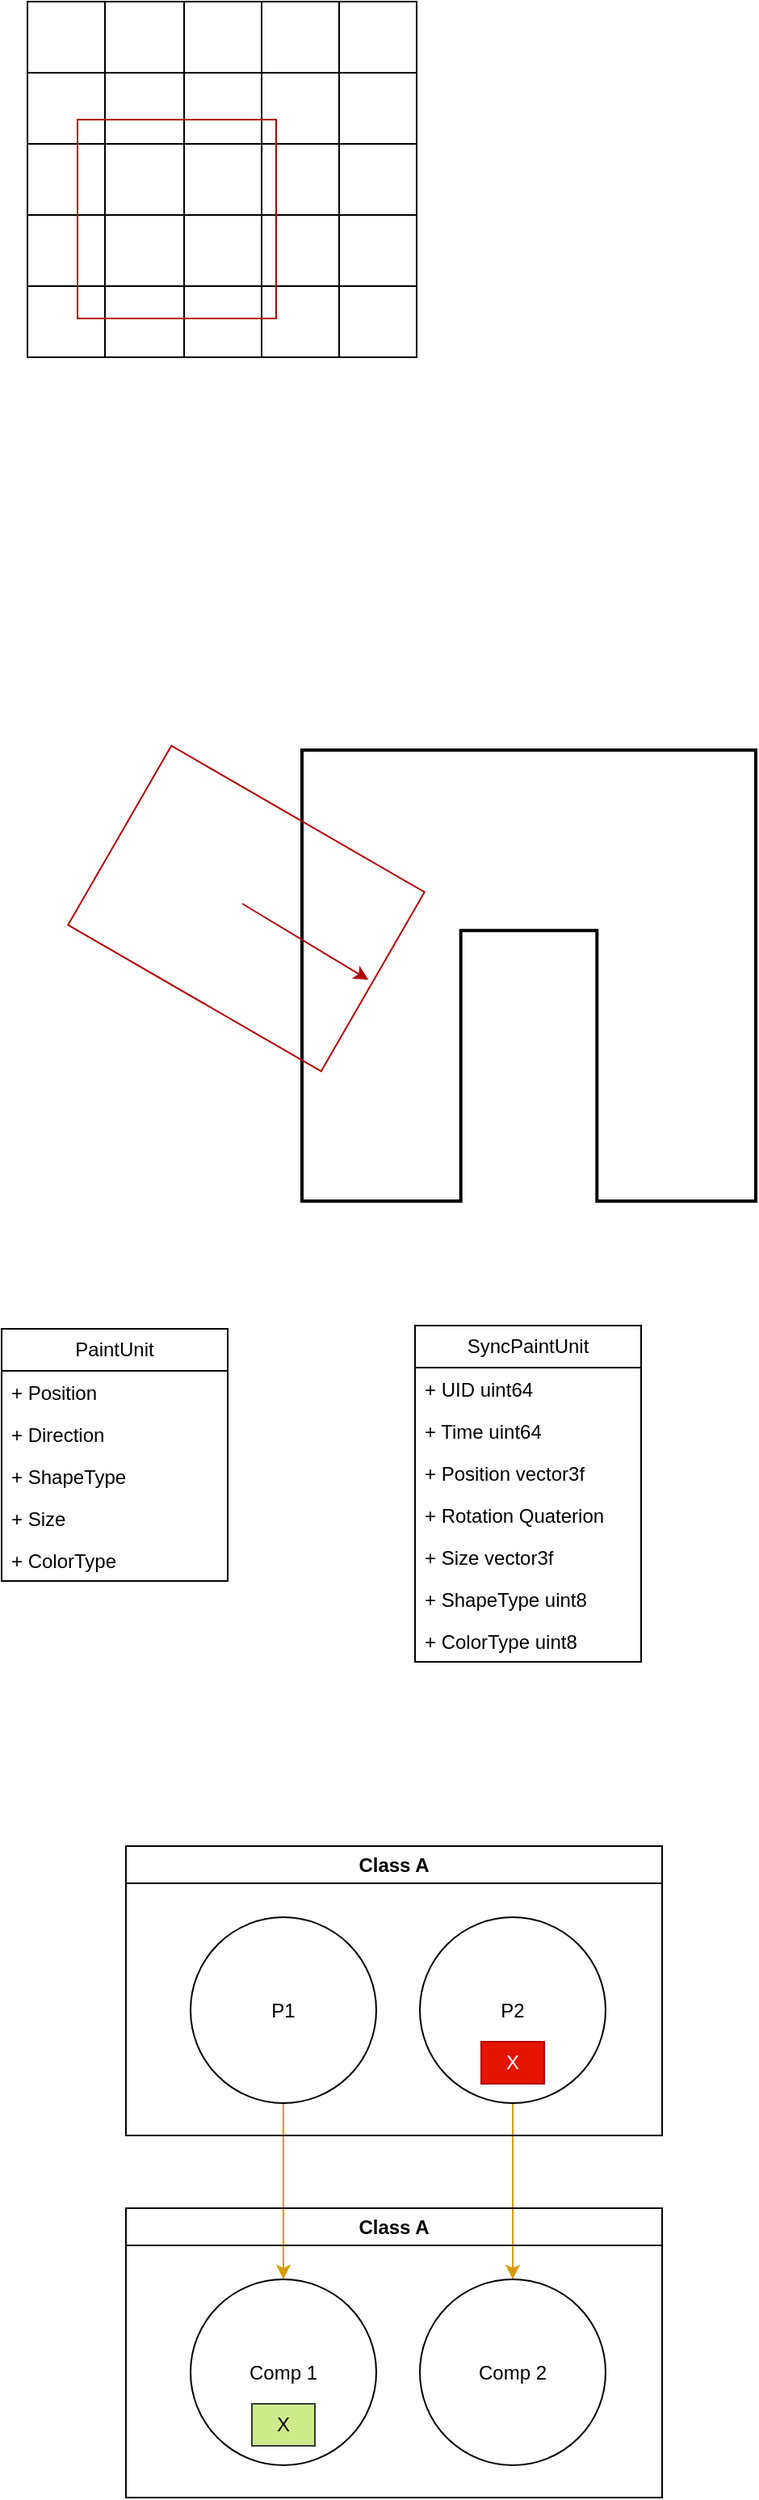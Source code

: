 <mxfile version="24.0.5" type="github">
  <diagram name="第 1 页" id="iST5wiWyrt5HzkS-5A4w">
    <mxGraphModel dx="2066" dy="1111" grid="0" gridSize="10" guides="1" tooltips="1" connect="1" arrows="1" fold="1" page="1" pageScale="1" pageWidth="827" pageHeight="1169" math="0" shadow="0">
      <root>
        <mxCell id="0" />
        <mxCell id="1" parent="0" />
        <mxCell id="P1gqE50DL2JrmioDKc2L-60" value="" style="shape=table;startSize=0;container=1;collapsible=0;childLayout=tableLayout;fontSize=16;swimlaneFillColor=none;fillColor=none;" parent="1" vertex="1">
          <mxGeometry x="82" y="72" width="241" height="220" as="geometry" />
        </mxCell>
        <mxCell id="P1gqE50DL2JrmioDKc2L-61" value="" style="shape=tableRow;horizontal=0;startSize=0;swimlaneHead=0;swimlaneBody=0;strokeColor=inherit;top=0;left=0;bottom=0;right=0;collapsible=0;dropTarget=0;fillColor=none;points=[[0,0.5],[1,0.5]];portConstraint=eastwest;fontSize=16;" parent="P1gqE50DL2JrmioDKc2L-60" vertex="1">
          <mxGeometry width="241" height="44" as="geometry" />
        </mxCell>
        <mxCell id="P1gqE50DL2JrmioDKc2L-62" value="" style="shape=partialRectangle;html=1;whiteSpace=wrap;connectable=0;strokeColor=inherit;overflow=hidden;fillColor=none;top=0;left=0;bottom=0;right=0;pointerEvents=1;fontSize=16;" parent="P1gqE50DL2JrmioDKc2L-61" vertex="1">
          <mxGeometry width="48" height="44" as="geometry">
            <mxRectangle width="48" height="44" as="alternateBounds" />
          </mxGeometry>
        </mxCell>
        <mxCell id="P1gqE50DL2JrmioDKc2L-63" value="" style="shape=partialRectangle;html=1;whiteSpace=wrap;connectable=0;strokeColor=inherit;overflow=hidden;fillColor=none;top=0;left=0;bottom=0;right=0;pointerEvents=1;fontSize=16;" parent="P1gqE50DL2JrmioDKc2L-61" vertex="1">
          <mxGeometry x="48" width="49" height="44" as="geometry">
            <mxRectangle width="49" height="44" as="alternateBounds" />
          </mxGeometry>
        </mxCell>
        <mxCell id="P1gqE50DL2JrmioDKc2L-64" value="" style="shape=partialRectangle;html=1;whiteSpace=wrap;connectable=0;strokeColor=inherit;overflow=hidden;fillColor=none;top=0;left=0;bottom=0;right=0;pointerEvents=1;fontSize=16;" parent="P1gqE50DL2JrmioDKc2L-61" vertex="1">
          <mxGeometry x="97" width="48" height="44" as="geometry">
            <mxRectangle width="48" height="44" as="alternateBounds" />
          </mxGeometry>
        </mxCell>
        <mxCell id="P1gqE50DL2JrmioDKc2L-81" style="shape=partialRectangle;html=1;whiteSpace=wrap;connectable=0;strokeColor=inherit;overflow=hidden;fillColor=none;top=0;left=0;bottom=0;right=0;pointerEvents=1;fontSize=16;" parent="P1gqE50DL2JrmioDKc2L-61" vertex="1">
          <mxGeometry x="145" width="48" height="44" as="geometry">
            <mxRectangle width="48" height="44" as="alternateBounds" />
          </mxGeometry>
        </mxCell>
        <mxCell id="P1gqE50DL2JrmioDKc2L-85" style="shape=partialRectangle;html=1;whiteSpace=wrap;connectable=0;strokeColor=inherit;overflow=hidden;fillColor=none;top=0;left=0;bottom=0;right=0;pointerEvents=1;fontSize=16;" parent="P1gqE50DL2JrmioDKc2L-61" vertex="1">
          <mxGeometry x="193" width="48" height="44" as="geometry">
            <mxRectangle width="48" height="44" as="alternateBounds" />
          </mxGeometry>
        </mxCell>
        <mxCell id="P1gqE50DL2JrmioDKc2L-65" value="" style="shape=tableRow;horizontal=0;startSize=0;swimlaneHead=0;swimlaneBody=0;strokeColor=inherit;top=0;left=0;bottom=0;right=0;collapsible=0;dropTarget=0;fillColor=none;points=[[0,0.5],[1,0.5]];portConstraint=eastwest;fontSize=16;" parent="P1gqE50DL2JrmioDKc2L-60" vertex="1">
          <mxGeometry y="44" width="241" height="44" as="geometry" />
        </mxCell>
        <mxCell id="P1gqE50DL2JrmioDKc2L-66" value="" style="shape=partialRectangle;html=1;whiteSpace=wrap;connectable=0;strokeColor=inherit;overflow=hidden;fillColor=none;top=0;left=0;bottom=0;right=0;pointerEvents=1;fontSize=16;" parent="P1gqE50DL2JrmioDKc2L-65" vertex="1">
          <mxGeometry width="48" height="44" as="geometry">
            <mxRectangle width="48" height="44" as="alternateBounds" />
          </mxGeometry>
        </mxCell>
        <mxCell id="P1gqE50DL2JrmioDKc2L-67" value="" style="shape=partialRectangle;html=1;whiteSpace=wrap;connectable=0;strokeColor=inherit;overflow=hidden;fillColor=none;top=0;left=0;bottom=0;right=0;pointerEvents=1;fontSize=16;" parent="P1gqE50DL2JrmioDKc2L-65" vertex="1">
          <mxGeometry x="48" width="49" height="44" as="geometry">
            <mxRectangle width="49" height="44" as="alternateBounds" />
          </mxGeometry>
        </mxCell>
        <mxCell id="P1gqE50DL2JrmioDKc2L-68" value="" style="shape=partialRectangle;html=1;whiteSpace=wrap;connectable=0;strokeColor=inherit;overflow=hidden;fillColor=none;top=0;left=0;bottom=0;right=0;pointerEvents=1;fontSize=16;" parent="P1gqE50DL2JrmioDKc2L-65" vertex="1">
          <mxGeometry x="97" width="48" height="44" as="geometry">
            <mxRectangle width="48" height="44" as="alternateBounds" />
          </mxGeometry>
        </mxCell>
        <mxCell id="P1gqE50DL2JrmioDKc2L-82" style="shape=partialRectangle;html=1;whiteSpace=wrap;connectable=0;strokeColor=inherit;overflow=hidden;fillColor=none;top=0;left=0;bottom=0;right=0;pointerEvents=1;fontSize=16;" parent="P1gqE50DL2JrmioDKc2L-65" vertex="1">
          <mxGeometry x="145" width="48" height="44" as="geometry">
            <mxRectangle width="48" height="44" as="alternateBounds" />
          </mxGeometry>
        </mxCell>
        <mxCell id="P1gqE50DL2JrmioDKc2L-86" style="shape=partialRectangle;html=1;whiteSpace=wrap;connectable=0;strokeColor=inherit;overflow=hidden;fillColor=none;top=0;left=0;bottom=0;right=0;pointerEvents=1;fontSize=16;" parent="P1gqE50DL2JrmioDKc2L-65" vertex="1">
          <mxGeometry x="193" width="48" height="44" as="geometry">
            <mxRectangle width="48" height="44" as="alternateBounds" />
          </mxGeometry>
        </mxCell>
        <mxCell id="P1gqE50DL2JrmioDKc2L-73" style="shape=tableRow;horizontal=0;startSize=0;swimlaneHead=0;swimlaneBody=0;strokeColor=inherit;top=0;left=0;bottom=0;right=0;collapsible=0;dropTarget=0;fillColor=none;points=[[0,0.5],[1,0.5]];portConstraint=eastwest;fontSize=16;" parent="P1gqE50DL2JrmioDKc2L-60" vertex="1">
          <mxGeometry y="88" width="241" height="44" as="geometry" />
        </mxCell>
        <mxCell id="P1gqE50DL2JrmioDKc2L-74" style="shape=partialRectangle;html=1;whiteSpace=wrap;connectable=0;strokeColor=inherit;overflow=hidden;fillColor=none;top=0;left=0;bottom=0;right=0;pointerEvents=1;fontSize=16;" parent="P1gqE50DL2JrmioDKc2L-73" vertex="1">
          <mxGeometry width="48" height="44" as="geometry">
            <mxRectangle width="48" height="44" as="alternateBounds" />
          </mxGeometry>
        </mxCell>
        <mxCell id="P1gqE50DL2JrmioDKc2L-75" style="shape=partialRectangle;html=1;whiteSpace=wrap;connectable=0;strokeColor=inherit;overflow=hidden;fillColor=none;top=0;left=0;bottom=0;right=0;pointerEvents=1;fontSize=16;" parent="P1gqE50DL2JrmioDKc2L-73" vertex="1">
          <mxGeometry x="48" width="49" height="44" as="geometry">
            <mxRectangle width="49" height="44" as="alternateBounds" />
          </mxGeometry>
        </mxCell>
        <mxCell id="P1gqE50DL2JrmioDKc2L-76" style="shape=partialRectangle;html=1;whiteSpace=wrap;connectable=0;strokeColor=inherit;overflow=hidden;fillColor=none;top=0;left=0;bottom=0;right=0;pointerEvents=1;fontSize=16;" parent="P1gqE50DL2JrmioDKc2L-73" vertex="1">
          <mxGeometry x="97" width="48" height="44" as="geometry">
            <mxRectangle width="48" height="44" as="alternateBounds" />
          </mxGeometry>
        </mxCell>
        <mxCell id="P1gqE50DL2JrmioDKc2L-83" style="shape=partialRectangle;html=1;whiteSpace=wrap;connectable=0;strokeColor=inherit;overflow=hidden;fillColor=none;top=0;left=0;bottom=0;right=0;pointerEvents=1;fontSize=16;" parent="P1gqE50DL2JrmioDKc2L-73" vertex="1">
          <mxGeometry x="145" width="48" height="44" as="geometry">
            <mxRectangle width="48" height="44" as="alternateBounds" />
          </mxGeometry>
        </mxCell>
        <mxCell id="P1gqE50DL2JrmioDKc2L-87" style="shape=partialRectangle;html=1;whiteSpace=wrap;connectable=0;strokeColor=inherit;overflow=hidden;fillColor=none;top=0;left=0;bottom=0;right=0;pointerEvents=1;fontSize=16;" parent="P1gqE50DL2JrmioDKc2L-73" vertex="1">
          <mxGeometry x="193" width="48" height="44" as="geometry">
            <mxRectangle width="48" height="44" as="alternateBounds" />
          </mxGeometry>
        </mxCell>
        <mxCell id="P1gqE50DL2JrmioDKc2L-77" style="shape=tableRow;horizontal=0;startSize=0;swimlaneHead=0;swimlaneBody=0;strokeColor=inherit;top=0;left=0;bottom=0;right=0;collapsible=0;dropTarget=0;fillColor=none;points=[[0,0.5],[1,0.5]];portConstraint=eastwest;fontSize=16;" parent="P1gqE50DL2JrmioDKc2L-60" vertex="1">
          <mxGeometry y="132" width="241" height="44" as="geometry" />
        </mxCell>
        <mxCell id="P1gqE50DL2JrmioDKc2L-78" style="shape=partialRectangle;html=1;whiteSpace=wrap;connectable=0;strokeColor=inherit;overflow=hidden;fillColor=none;top=0;left=0;bottom=0;right=0;pointerEvents=1;fontSize=16;" parent="P1gqE50DL2JrmioDKc2L-77" vertex="1">
          <mxGeometry width="48" height="44" as="geometry">
            <mxRectangle width="48" height="44" as="alternateBounds" />
          </mxGeometry>
        </mxCell>
        <mxCell id="P1gqE50DL2JrmioDKc2L-79" style="shape=partialRectangle;html=1;whiteSpace=wrap;connectable=0;strokeColor=inherit;overflow=hidden;fillColor=none;top=0;left=0;bottom=0;right=0;pointerEvents=1;fontSize=16;" parent="P1gqE50DL2JrmioDKc2L-77" vertex="1">
          <mxGeometry x="48" width="49" height="44" as="geometry">
            <mxRectangle width="49" height="44" as="alternateBounds" />
          </mxGeometry>
        </mxCell>
        <mxCell id="P1gqE50DL2JrmioDKc2L-80" style="shape=partialRectangle;html=1;whiteSpace=wrap;connectable=0;strokeColor=inherit;overflow=hidden;fillColor=none;top=0;left=0;bottom=0;right=0;pointerEvents=1;fontSize=16;" parent="P1gqE50DL2JrmioDKc2L-77" vertex="1">
          <mxGeometry x="97" width="48" height="44" as="geometry">
            <mxRectangle width="48" height="44" as="alternateBounds" />
          </mxGeometry>
        </mxCell>
        <mxCell id="P1gqE50DL2JrmioDKc2L-84" style="shape=partialRectangle;html=1;whiteSpace=wrap;connectable=0;strokeColor=inherit;overflow=hidden;fillColor=none;top=0;left=0;bottom=0;right=0;pointerEvents=1;fontSize=16;" parent="P1gqE50DL2JrmioDKc2L-77" vertex="1">
          <mxGeometry x="145" width="48" height="44" as="geometry">
            <mxRectangle width="48" height="44" as="alternateBounds" />
          </mxGeometry>
        </mxCell>
        <mxCell id="P1gqE50DL2JrmioDKc2L-88" style="shape=partialRectangle;html=1;whiteSpace=wrap;connectable=0;strokeColor=inherit;overflow=hidden;fillColor=none;top=0;left=0;bottom=0;right=0;pointerEvents=1;fontSize=16;" parent="P1gqE50DL2JrmioDKc2L-77" vertex="1">
          <mxGeometry x="193" width="48" height="44" as="geometry">
            <mxRectangle width="48" height="44" as="alternateBounds" />
          </mxGeometry>
        </mxCell>
        <mxCell id="P1gqE50DL2JrmioDKc2L-89" style="shape=tableRow;horizontal=0;startSize=0;swimlaneHead=0;swimlaneBody=0;strokeColor=inherit;top=0;left=0;bottom=0;right=0;collapsible=0;dropTarget=0;fillColor=none;points=[[0,0.5],[1,0.5]];portConstraint=eastwest;fontSize=16;" parent="P1gqE50DL2JrmioDKc2L-60" vertex="1">
          <mxGeometry y="176" width="241" height="44" as="geometry" />
        </mxCell>
        <mxCell id="P1gqE50DL2JrmioDKc2L-90" style="shape=partialRectangle;html=1;whiteSpace=wrap;connectable=0;strokeColor=inherit;overflow=hidden;fillColor=none;top=0;left=0;bottom=0;right=0;pointerEvents=1;fontSize=16;" parent="P1gqE50DL2JrmioDKc2L-89" vertex="1">
          <mxGeometry width="48" height="44" as="geometry">
            <mxRectangle width="48" height="44" as="alternateBounds" />
          </mxGeometry>
        </mxCell>
        <mxCell id="P1gqE50DL2JrmioDKc2L-91" style="shape=partialRectangle;html=1;whiteSpace=wrap;connectable=0;strokeColor=inherit;overflow=hidden;fillColor=none;top=0;left=0;bottom=0;right=0;pointerEvents=1;fontSize=16;" parent="P1gqE50DL2JrmioDKc2L-89" vertex="1">
          <mxGeometry x="48" width="49" height="44" as="geometry">
            <mxRectangle width="49" height="44" as="alternateBounds" />
          </mxGeometry>
        </mxCell>
        <mxCell id="P1gqE50DL2JrmioDKc2L-92" style="shape=partialRectangle;html=1;whiteSpace=wrap;connectable=0;strokeColor=inherit;overflow=hidden;fillColor=none;top=0;left=0;bottom=0;right=0;pointerEvents=1;fontSize=16;" parent="P1gqE50DL2JrmioDKc2L-89" vertex="1">
          <mxGeometry x="97" width="48" height="44" as="geometry">
            <mxRectangle width="48" height="44" as="alternateBounds" />
          </mxGeometry>
        </mxCell>
        <mxCell id="P1gqE50DL2JrmioDKc2L-93" style="shape=partialRectangle;html=1;whiteSpace=wrap;connectable=0;strokeColor=inherit;overflow=hidden;fillColor=none;top=0;left=0;bottom=0;right=0;pointerEvents=1;fontSize=16;" parent="P1gqE50DL2JrmioDKc2L-89" vertex="1">
          <mxGeometry x="145" width="48" height="44" as="geometry">
            <mxRectangle width="48" height="44" as="alternateBounds" />
          </mxGeometry>
        </mxCell>
        <mxCell id="P1gqE50DL2JrmioDKc2L-94" style="shape=partialRectangle;html=1;whiteSpace=wrap;connectable=0;strokeColor=inherit;overflow=hidden;fillColor=none;top=0;left=0;bottom=0;right=0;pointerEvents=1;fontSize=16;" parent="P1gqE50DL2JrmioDKc2L-89" vertex="1">
          <mxGeometry x="193" width="48" height="44" as="geometry">
            <mxRectangle width="48" height="44" as="alternateBounds" />
          </mxGeometry>
        </mxCell>
        <mxCell id="P1gqE50DL2JrmioDKc2L-95" value="" style="whiteSpace=wrap;html=1;aspect=fixed;fillColor=none;strokeColor=#B20000;fontColor=#ffffff;" parent="1" vertex="1">
          <mxGeometry x="113" y="145" width="123" height="123" as="geometry" />
        </mxCell>
        <mxCell id="P1gqE50DL2JrmioDKc2L-340" value="" style="verticalLabelPosition=bottom;html=1;verticalAlign=top;strokeWidth=2;shape=mxgraph.lean_mapping.work_cell;pointerEvents=1;fillColor=none;" parent="1" vertex="1">
          <mxGeometry x="252" y="535" width="281" height="279" as="geometry" />
        </mxCell>
        <mxCell id="P1gqE50DL2JrmioDKc2L-341" value="" style="rounded=0;whiteSpace=wrap;html=1;fillColor=none;rotation=30;strokeColor=#B20000;fontColor=#ffffff;" parent="1" vertex="1">
          <mxGeometry x="127" y="569" width="181" height="128" as="geometry" />
        </mxCell>
        <mxCell id="P1gqE50DL2JrmioDKc2L-342" value="PaintUnit" style="swimlane;fontStyle=0;childLayout=stackLayout;horizontal=1;startSize=26;fillColor=none;horizontalStack=0;resizeParent=1;resizeParentMax=0;resizeLast=0;collapsible=1;marginBottom=0;whiteSpace=wrap;html=1;" parent="1" vertex="1">
          <mxGeometry x="66" y="893" width="140" height="156" as="geometry" />
        </mxCell>
        <mxCell id="P1gqE50DL2JrmioDKc2L-343" value="+ Position" style="text;strokeColor=none;fillColor=none;align=left;verticalAlign=top;spacingLeft=4;spacingRight=4;overflow=hidden;rotatable=0;points=[[0,0.5],[1,0.5]];portConstraint=eastwest;whiteSpace=wrap;html=1;" parent="P1gqE50DL2JrmioDKc2L-342" vertex="1">
          <mxGeometry y="26" width="140" height="26" as="geometry" />
        </mxCell>
        <mxCell id="P1gqE50DL2JrmioDKc2L-344" value="+ Direction" style="text;strokeColor=none;fillColor=none;align=left;verticalAlign=top;spacingLeft=4;spacingRight=4;overflow=hidden;rotatable=0;points=[[0,0.5],[1,0.5]];portConstraint=eastwest;whiteSpace=wrap;html=1;" parent="P1gqE50DL2JrmioDKc2L-342" vertex="1">
          <mxGeometry y="52" width="140" height="26" as="geometry" />
        </mxCell>
        <mxCell id="P1gqE50DL2JrmioDKc2L-345" value="+ ShapeType" style="text;strokeColor=none;fillColor=none;align=left;verticalAlign=top;spacingLeft=4;spacingRight=4;overflow=hidden;rotatable=0;points=[[0,0.5],[1,0.5]];portConstraint=eastwest;whiteSpace=wrap;html=1;" parent="P1gqE50DL2JrmioDKc2L-342" vertex="1">
          <mxGeometry y="78" width="140" height="26" as="geometry" />
        </mxCell>
        <mxCell id="P1gqE50DL2JrmioDKc2L-347" value="+ Size" style="text;strokeColor=none;fillColor=none;align=left;verticalAlign=top;spacingLeft=4;spacingRight=4;overflow=hidden;rotatable=0;points=[[0,0.5],[1,0.5]];portConstraint=eastwest;whiteSpace=wrap;html=1;" parent="P1gqE50DL2JrmioDKc2L-342" vertex="1">
          <mxGeometry y="104" width="140" height="26" as="geometry" />
        </mxCell>
        <mxCell id="P1gqE50DL2JrmioDKc2L-349" value="+ ColorType" style="text;strokeColor=none;fillColor=none;align=left;verticalAlign=top;spacingLeft=4;spacingRight=4;overflow=hidden;rotatable=0;points=[[0,0.5],[1,0.5]];portConstraint=eastwest;whiteSpace=wrap;html=1;" parent="P1gqE50DL2JrmioDKc2L-342" vertex="1">
          <mxGeometry y="130" width="140" height="26" as="geometry" />
        </mxCell>
        <mxCell id="P1gqE50DL2JrmioDKc2L-348" value="" style="endArrow=classic;html=1;rounded=0;fillColor=#e51400;strokeColor=#B20000;" parent="1" edge="1">
          <mxGeometry width="50" height="50" relative="1" as="geometry">
            <mxPoint x="215" y="630" as="sourcePoint" />
            <mxPoint x="293.13" y="677.064" as="targetPoint" />
          </mxGeometry>
        </mxCell>
        <mxCell id="P1gqE50DL2JrmioDKc2L-362" style="edgeStyle=orthogonalEdgeStyle;rounded=0;orthogonalLoop=1;jettySize=auto;html=1;fillColor=#ffcd28;strokeColor=#d79b00;gradientColor=#ffa500;" parent="1" source="P1gqE50DL2JrmioDKc2L-352" target="P1gqE50DL2JrmioDKc2L-357" edge="1">
          <mxGeometry relative="1" as="geometry" />
        </mxCell>
        <mxCell id="P1gqE50DL2JrmioDKc2L-352" value="P1" style="ellipse;whiteSpace=wrap;html=1;aspect=fixed;" parent="1" vertex="1">
          <mxGeometry x="183" y="1257" width="115" height="115" as="geometry" />
        </mxCell>
        <mxCell id="P1gqE50DL2JrmioDKc2L-363" style="edgeStyle=orthogonalEdgeStyle;rounded=0;orthogonalLoop=1;jettySize=auto;html=1;fillColor=#ffcd28;gradientColor=#ffa500;strokeColor=#d79b00;" parent="1" source="P1gqE50DL2JrmioDKc2L-353" target="P1gqE50DL2JrmioDKc2L-358" edge="1">
          <mxGeometry relative="1" as="geometry" />
        </mxCell>
        <mxCell id="P1gqE50DL2JrmioDKc2L-353" value="P2" style="ellipse;whiteSpace=wrap;html=1;aspect=fixed;" parent="1" vertex="1">
          <mxGeometry x="325" y="1257" width="115" height="115" as="geometry" />
        </mxCell>
        <mxCell id="P1gqE50DL2JrmioDKc2L-354" value="X" style="rounded=0;whiteSpace=wrap;html=1;fillColor=#e51400;fontColor=#ffffff;strokeColor=#B20000;" parent="1" vertex="1">
          <mxGeometry x="363" y="1334" width="39" height="26" as="geometry" />
        </mxCell>
        <mxCell id="P1gqE50DL2JrmioDKc2L-356" value="Class A" style="swimlane;whiteSpace=wrap;html=1;" parent="1" vertex="1">
          <mxGeometry x="143" y="1213" width="332" height="179" as="geometry" />
        </mxCell>
        <mxCell id="P1gqE50DL2JrmioDKc2L-357" value="Comp 1" style="ellipse;whiteSpace=wrap;html=1;aspect=fixed;" parent="1" vertex="1">
          <mxGeometry x="183" y="1481" width="115" height="115" as="geometry" />
        </mxCell>
        <mxCell id="P1gqE50DL2JrmioDKc2L-358" value="Comp 2" style="ellipse;whiteSpace=wrap;html=1;aspect=fixed;" parent="1" vertex="1">
          <mxGeometry x="325" y="1481" width="115" height="115" as="geometry" />
        </mxCell>
        <mxCell id="P1gqE50DL2JrmioDKc2L-359" value="X" style="rounded=0;whiteSpace=wrap;html=1;fillColor=#cdeb8b;strokeColor=#36393d;" parent="1" vertex="1">
          <mxGeometry x="221" y="1558" width="39" height="26" as="geometry" />
        </mxCell>
        <mxCell id="P1gqE50DL2JrmioDKc2L-360" value="Class A" style="swimlane;whiteSpace=wrap;html=1;fillColor=none;" parent="1" vertex="1">
          <mxGeometry x="143" y="1437" width="332" height="179" as="geometry" />
        </mxCell>
        <mxCell id="P1gqE50DL2JrmioDKc2L-364" value="SyncPaintUnit" style="swimlane;fontStyle=0;childLayout=stackLayout;horizontal=1;startSize=26;fillColor=none;horizontalStack=0;resizeParent=1;resizeParentMax=0;resizeLast=0;collapsible=1;marginBottom=0;whiteSpace=wrap;html=1;" parent="1" vertex="1">
          <mxGeometry x="322" y="891" width="140" height="208" as="geometry" />
        </mxCell>
        <mxCell id="P1gqE50DL2JrmioDKc2L-365" value="+ UID&amp;nbsp;uint64" style="text;strokeColor=none;fillColor=none;align=left;verticalAlign=top;spacingLeft=4;spacingRight=4;overflow=hidden;rotatable=0;points=[[0,0.5],[1,0.5]];portConstraint=eastwest;whiteSpace=wrap;html=1;" parent="P1gqE50DL2JrmioDKc2L-364" vertex="1">
          <mxGeometry y="26" width="140" height="26" as="geometry" />
        </mxCell>
        <mxCell id="P1gqE50DL2JrmioDKc2L-366" value="+ Time&amp;nbsp;uint64" style="text;strokeColor=none;fillColor=none;align=left;verticalAlign=top;spacingLeft=4;spacingRight=4;overflow=hidden;rotatable=0;points=[[0,0.5],[1,0.5]];portConstraint=eastwest;whiteSpace=wrap;html=1;" parent="P1gqE50DL2JrmioDKc2L-364" vertex="1">
          <mxGeometry y="52" width="140" height="26" as="geometry" />
        </mxCell>
        <mxCell id="P1gqE50DL2JrmioDKc2L-367" value="+ Position vector3f" style="text;strokeColor=none;fillColor=none;align=left;verticalAlign=top;spacingLeft=4;spacingRight=4;overflow=hidden;rotatable=0;points=[[0,0.5],[1,0.5]];portConstraint=eastwest;whiteSpace=wrap;html=1;" parent="P1gqE50DL2JrmioDKc2L-364" vertex="1">
          <mxGeometry y="78" width="140" height="26" as="geometry" />
        </mxCell>
        <mxCell id="P1gqE50DL2JrmioDKc2L-368" value="+ Rotation Quaterion" style="text;strokeColor=none;fillColor=none;align=left;verticalAlign=top;spacingLeft=4;spacingRight=4;overflow=hidden;rotatable=0;points=[[0,0.5],[1,0.5]];portConstraint=eastwest;whiteSpace=wrap;html=1;" parent="P1gqE50DL2JrmioDKc2L-364" vertex="1">
          <mxGeometry y="104" width="140" height="26" as="geometry" />
        </mxCell>
        <mxCell id="P1gqE50DL2JrmioDKc2L-369" value="+ Size vector3f" style="text;strokeColor=none;fillColor=none;align=left;verticalAlign=top;spacingLeft=4;spacingRight=4;overflow=hidden;rotatable=0;points=[[0,0.5],[1,0.5]];portConstraint=eastwest;whiteSpace=wrap;html=1;" parent="P1gqE50DL2JrmioDKc2L-364" vertex="1">
          <mxGeometry y="130" width="140" height="26" as="geometry" />
        </mxCell>
        <mxCell id="P1gqE50DL2JrmioDKc2L-370" value="+ ShapeType&amp;nbsp;uint8" style="text;strokeColor=none;fillColor=none;align=left;verticalAlign=top;spacingLeft=4;spacingRight=4;overflow=hidden;rotatable=0;points=[[0,0.5],[1,0.5]];portConstraint=eastwest;whiteSpace=wrap;html=1;" parent="P1gqE50DL2JrmioDKc2L-364" vertex="1">
          <mxGeometry y="156" width="140" height="26" as="geometry" />
        </mxCell>
        <mxCell id="P1gqE50DL2JrmioDKc2L-371" value="+&amp;nbsp;ColorType uint8" style="text;strokeColor=none;fillColor=none;align=left;verticalAlign=top;spacingLeft=4;spacingRight=4;overflow=hidden;rotatable=0;points=[[0,0.5],[1,0.5]];portConstraint=eastwest;whiteSpace=wrap;html=1;" parent="P1gqE50DL2JrmioDKc2L-364" vertex="1">
          <mxGeometry y="182" width="140" height="26" as="geometry" />
        </mxCell>
      </root>
    </mxGraphModel>
  </diagram>
</mxfile>
